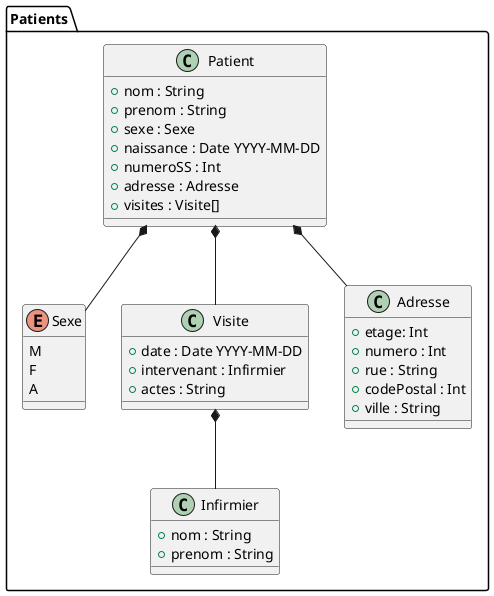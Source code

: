 @startuml

    package Patients {
        class Patient {
            +nom : String
            +prenom : String
            +sexe : Sexe
            +naissance : Date YYYY-MM-DD
            +numeroSS : Int
            +adresse : Adresse
            +visites : Visite[]
        }
        
        enum Sexe {
            M
            F
            A
        }
        
        class Visite {
            +date : Date YYYY-MM-DD
            +intervenant : Infirmier
            +actes : String
        }
        
        class Adresse {
            +etage: Int
            +numero : Int
            +rue : String
            +codePostal : Int
            +ville : String
        }
        
        class Infirmier {
            +nom : String
            +prenom : String
        }
    }

'Relations entre les classes
Patient *-- Visite
Patient *-- Adresse
Visite *-- Infirmier

'Relations entre les classes et les types simples
Patient *-- Sexe

@enduml